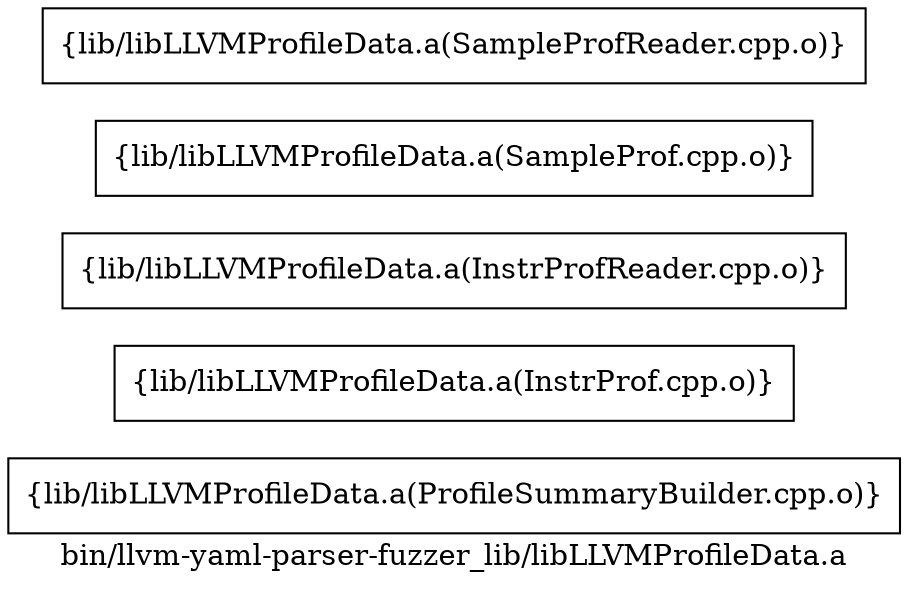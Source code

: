 digraph "bin/llvm-yaml-parser-fuzzer_lib/libLLVMProfileData.a" {
	label="bin/llvm-yaml-parser-fuzzer_lib/libLLVMProfileData.a";
	rankdir=LR;

	Node0x5596a799eb18 [shape=record,shape=box,group=0,label="{lib/libLLVMProfileData.a(ProfileSummaryBuilder.cpp.o)}"];
	Node0x5596a79a13b8 [shape=record,shape=box,group=0,label="{lib/libLLVMProfileData.a(InstrProf.cpp.o)}"];
	Node0x5596a79a2358 [shape=record,shape=box,group=0,label="{lib/libLLVMProfileData.a(InstrProfReader.cpp.o)}"];
	Node0x5596a79a0a58 [shape=record,shape=box,group=0,label="{lib/libLLVMProfileData.a(SampleProf.cpp.o)}"];
	Node0x5596a79a1778 [shape=record,shape=box,group=0,label="{lib/libLLVMProfileData.a(SampleProfReader.cpp.o)}"];
}
